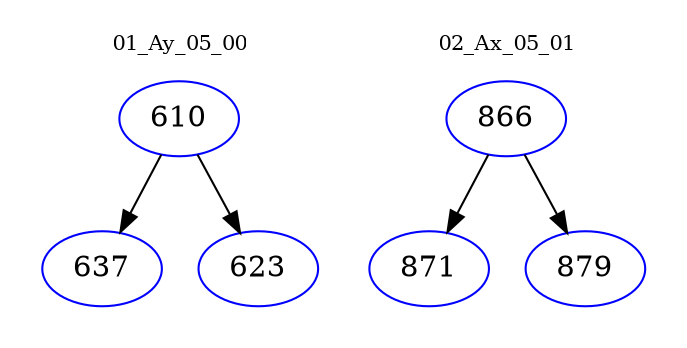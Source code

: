 digraph{
subgraph cluster_0 {
color = white
label = "01_Ay_05_00";
fontsize=10;
T0_610 [label="610", color="blue"]
T0_610 -> T0_637 [color="black"]
T0_637 [label="637", color="blue"]
T0_610 -> T0_623 [color="black"]
T0_623 [label="623", color="blue"]
}
subgraph cluster_1 {
color = white
label = "02_Ax_05_01";
fontsize=10;
T1_866 [label="866", color="blue"]
T1_866 -> T1_871 [color="black"]
T1_871 [label="871", color="blue"]
T1_866 -> T1_879 [color="black"]
T1_879 [label="879", color="blue"]
}
}
